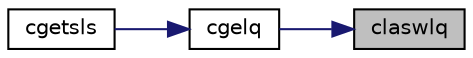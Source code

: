 digraph "claswlq"
{
 // LATEX_PDF_SIZE
  edge [fontname="Helvetica",fontsize="10",labelfontname="Helvetica",labelfontsize="10"];
  node [fontname="Helvetica",fontsize="10",shape=record];
  rankdir="RL";
  Node1 [label="claswlq",height=0.2,width=0.4,color="black", fillcolor="grey75", style="filled", fontcolor="black",tooltip="CLASWLQ"];
  Node1 -> Node2 [dir="back",color="midnightblue",fontsize="10",style="solid",fontname="Helvetica"];
  Node2 [label="cgelq",height=0.2,width=0.4,color="black", fillcolor="white", style="filled",URL="$cgelq_8f.html#a199d9ebb932e502ab7881d377d877ccb",tooltip="CGELQ"];
  Node2 -> Node3 [dir="back",color="midnightblue",fontsize="10",style="solid",fontname="Helvetica"];
  Node3 [label="cgetsls",height=0.2,width=0.4,color="black", fillcolor="white", style="filled",URL="$cgetsls_8f.html#ac9e56f857b4f3dbd7ab4216472fc114c",tooltip="CGETSLS"];
}
